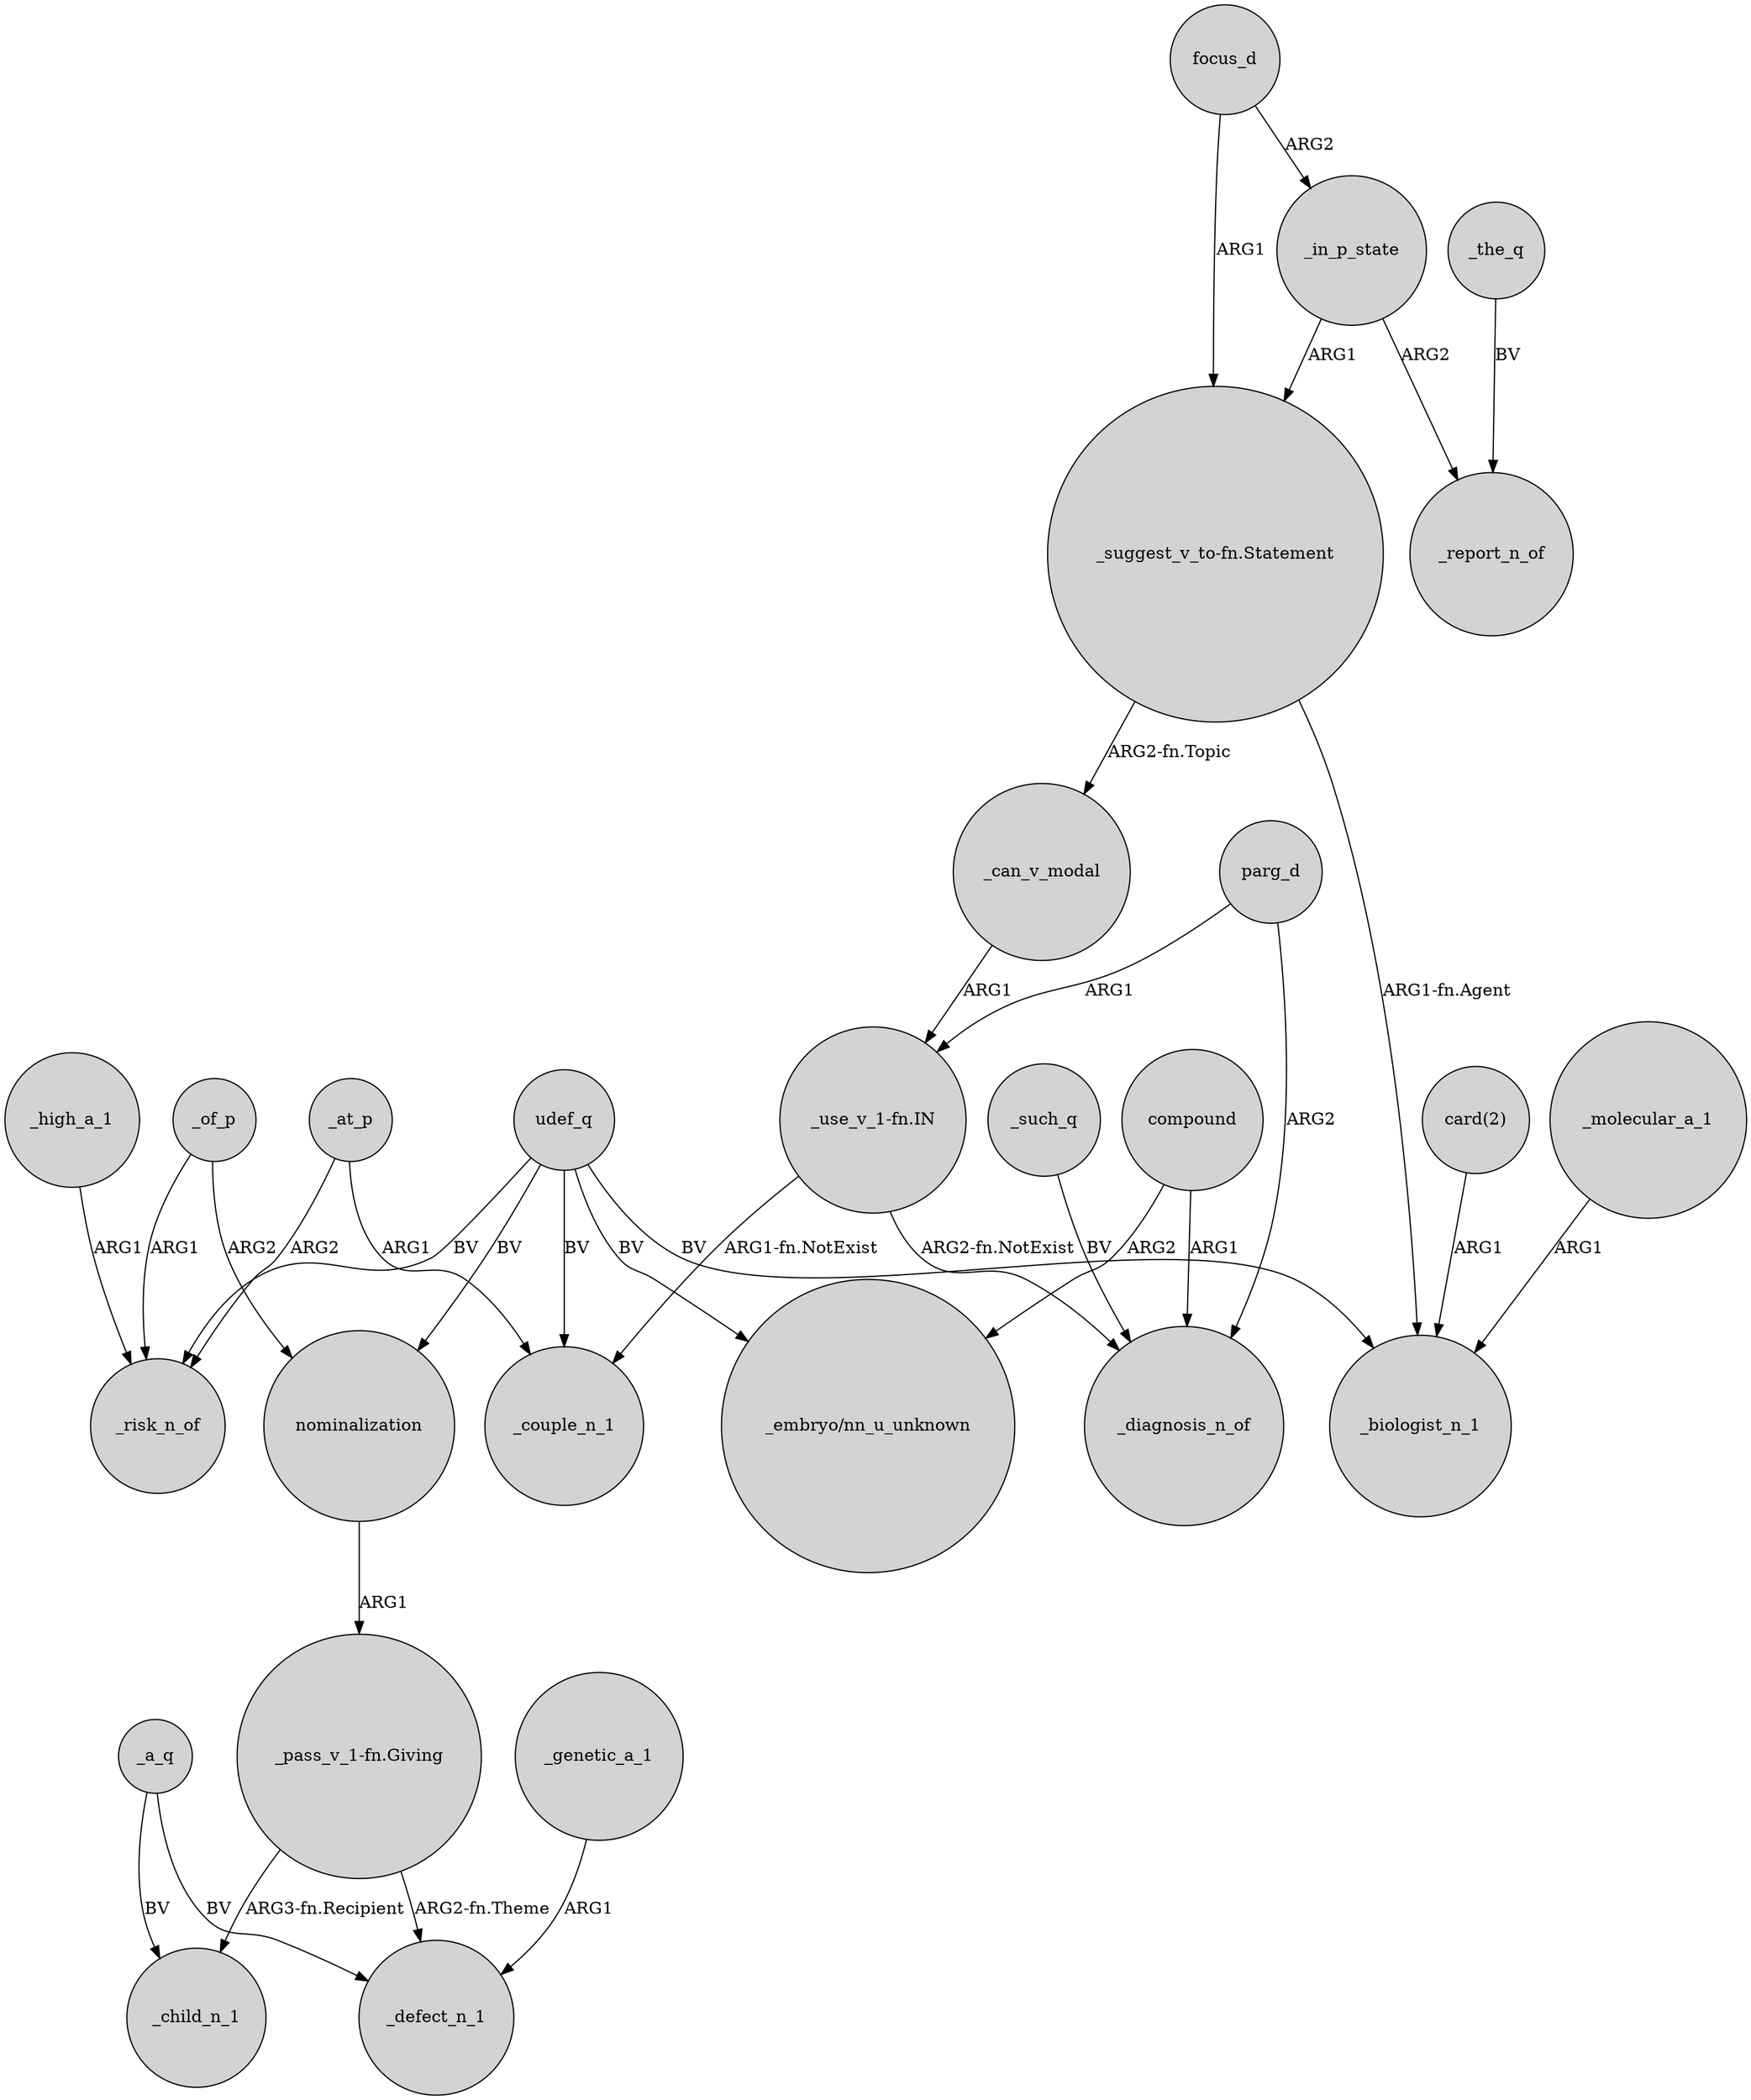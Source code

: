 digraph {
	node [shape=circle style=filled]
	udef_q -> _risk_n_of [label=BV]
	"_suggest_v_to-fn.Statement" -> _can_v_modal [label="ARG2-fn.Topic"]
	_high_a_1 -> _risk_n_of [label=ARG1]
	"card(2)" -> _biologist_n_1 [label=ARG1]
	_a_q -> _defect_n_1 [label=BV]
	focus_d -> "_suggest_v_to-fn.Statement" [label=ARG1]
	udef_q -> _biologist_n_1 [label=BV]
	"_pass_v_1-fn.Giving" -> _defect_n_1 [label="ARG2-fn.Theme"]
	_molecular_a_1 -> _biologist_n_1 [label=ARG1]
	_such_q -> _diagnosis_n_of [label=BV]
	focus_d -> _in_p_state [label=ARG2]
	"_use_v_1-fn.IN" -> _couple_n_1 [label="ARG1-fn.NotExist"]
	_of_p -> _risk_n_of [label=ARG1]
	"_use_v_1-fn.IN" -> _diagnosis_n_of [label="ARG2-fn.NotExist"]
	_genetic_a_1 -> _defect_n_1 [label=ARG1]
	_in_p_state -> "_suggest_v_to-fn.Statement" [label=ARG1]
	_in_p_state -> _report_n_of [label=ARG2]
	compound -> "_embryo/nn_u_unknown" [label=ARG2]
	udef_q -> "_embryo/nn_u_unknown" [label=BV]
	parg_d -> "_use_v_1-fn.IN" [label=ARG1]
	parg_d -> _diagnosis_n_of [label=ARG2]
	_the_q -> _report_n_of [label=BV]
	_of_p -> nominalization [label=ARG2]
	"_pass_v_1-fn.Giving" -> _child_n_1 [label="ARG3-fn.Recipient"]
	_a_q -> _child_n_1 [label=BV]
	compound -> _diagnosis_n_of [label=ARG1]
	udef_q -> _couple_n_1 [label=BV]
	udef_q -> nominalization [label=BV]
	_at_p -> _risk_n_of [label=ARG2]
	nominalization -> "_pass_v_1-fn.Giving" [label=ARG1]
	"_suggest_v_to-fn.Statement" -> _biologist_n_1 [label="ARG1-fn.Agent"]
	_at_p -> _couple_n_1 [label=ARG1]
	_can_v_modal -> "_use_v_1-fn.IN" [label=ARG1]
}
